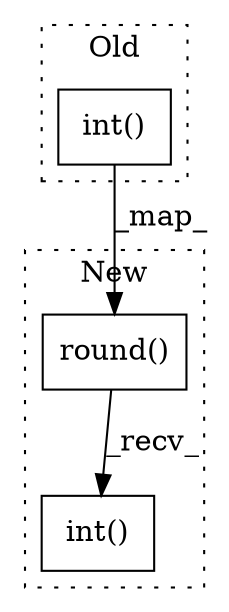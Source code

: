 digraph G {
subgraph cluster0 {
1 [label="int()" a="75" s="750" l="53" shape="box"];
label = "Old";
style="dotted";
}
subgraph cluster1 {
2 [label="round()" a="75" s="750" l="55" shape="box"];
3 [label="int()" a="75" s="750" l="61" shape="box"];
label = "New";
style="dotted";
}
1 -> 2 [label="_map_"];
2 -> 3 [label="_recv_"];
}
